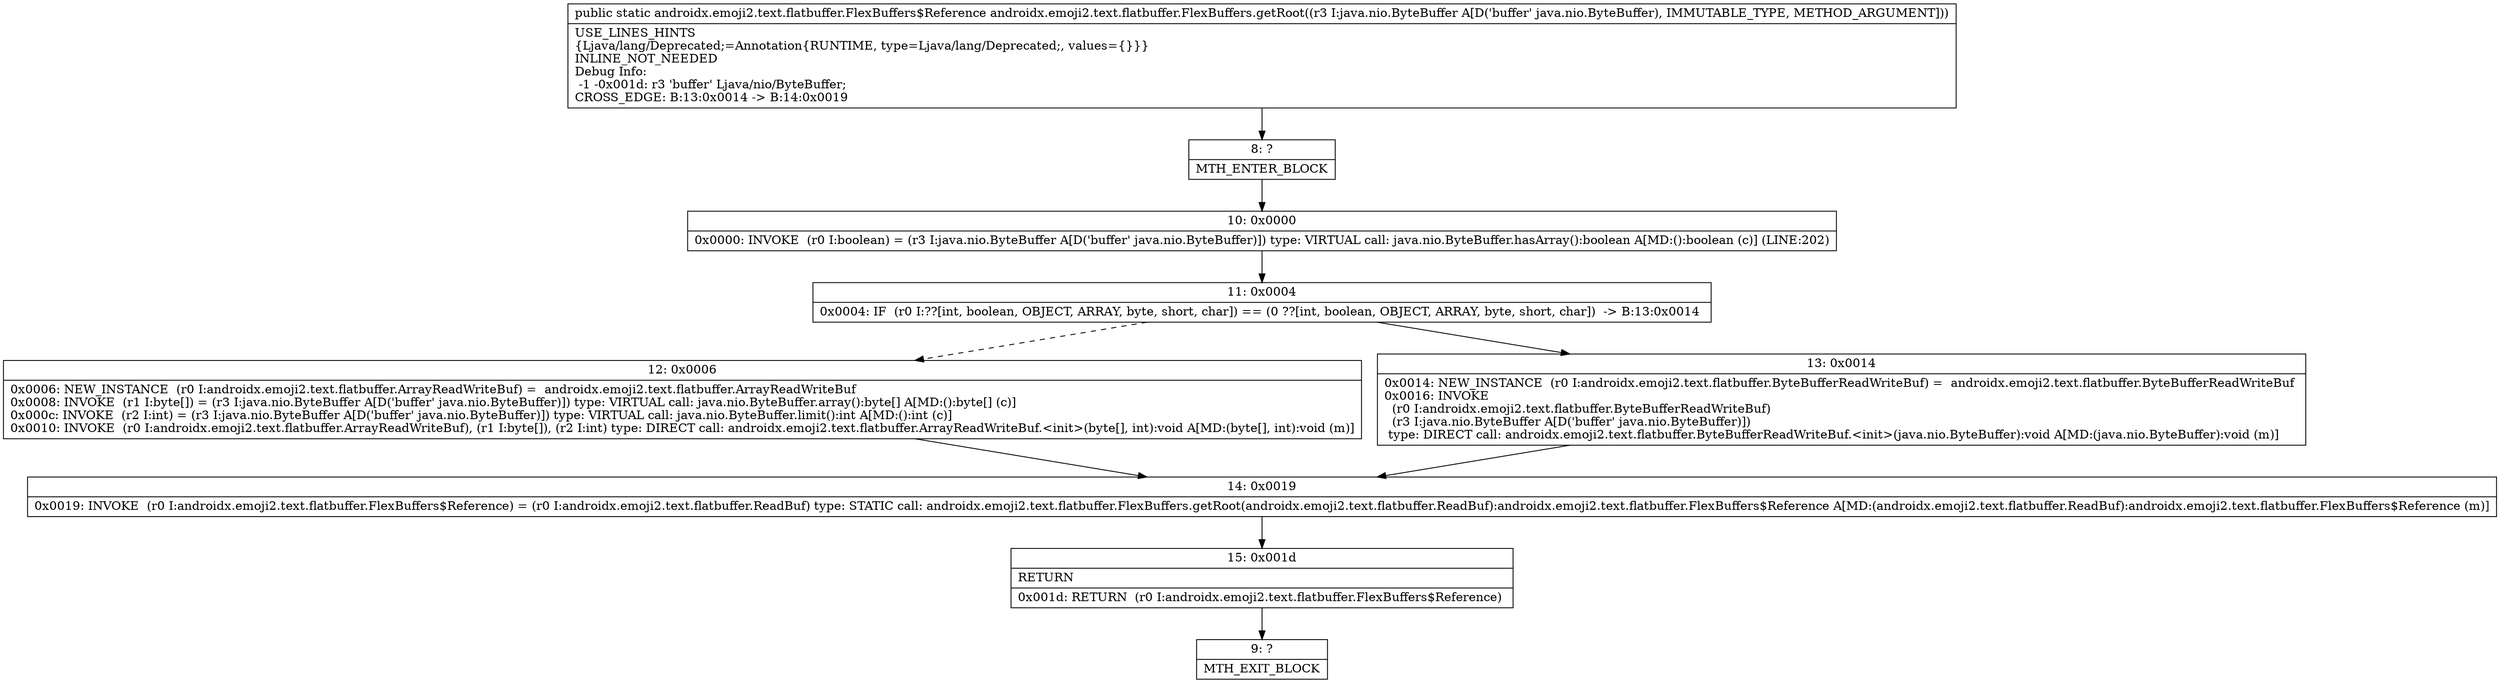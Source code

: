 digraph "CFG forandroidx.emoji2.text.flatbuffer.FlexBuffers.getRoot(Ljava\/nio\/ByteBuffer;)Landroidx\/emoji2\/text\/flatbuffer\/FlexBuffers$Reference;" {
Node_8 [shape=record,label="{8\:\ ?|MTH_ENTER_BLOCK\l}"];
Node_10 [shape=record,label="{10\:\ 0x0000|0x0000: INVOKE  (r0 I:boolean) = (r3 I:java.nio.ByteBuffer A[D('buffer' java.nio.ByteBuffer)]) type: VIRTUAL call: java.nio.ByteBuffer.hasArray():boolean A[MD:():boolean (c)] (LINE:202)\l}"];
Node_11 [shape=record,label="{11\:\ 0x0004|0x0004: IF  (r0 I:??[int, boolean, OBJECT, ARRAY, byte, short, char]) == (0 ??[int, boolean, OBJECT, ARRAY, byte, short, char])  \-\> B:13:0x0014 \l}"];
Node_12 [shape=record,label="{12\:\ 0x0006|0x0006: NEW_INSTANCE  (r0 I:androidx.emoji2.text.flatbuffer.ArrayReadWriteBuf) =  androidx.emoji2.text.flatbuffer.ArrayReadWriteBuf \l0x0008: INVOKE  (r1 I:byte[]) = (r3 I:java.nio.ByteBuffer A[D('buffer' java.nio.ByteBuffer)]) type: VIRTUAL call: java.nio.ByteBuffer.array():byte[] A[MD:():byte[] (c)]\l0x000c: INVOKE  (r2 I:int) = (r3 I:java.nio.ByteBuffer A[D('buffer' java.nio.ByteBuffer)]) type: VIRTUAL call: java.nio.ByteBuffer.limit():int A[MD:():int (c)]\l0x0010: INVOKE  (r0 I:androidx.emoji2.text.flatbuffer.ArrayReadWriteBuf), (r1 I:byte[]), (r2 I:int) type: DIRECT call: androidx.emoji2.text.flatbuffer.ArrayReadWriteBuf.\<init\>(byte[], int):void A[MD:(byte[], int):void (m)]\l}"];
Node_14 [shape=record,label="{14\:\ 0x0019|0x0019: INVOKE  (r0 I:androidx.emoji2.text.flatbuffer.FlexBuffers$Reference) = (r0 I:androidx.emoji2.text.flatbuffer.ReadBuf) type: STATIC call: androidx.emoji2.text.flatbuffer.FlexBuffers.getRoot(androidx.emoji2.text.flatbuffer.ReadBuf):androidx.emoji2.text.flatbuffer.FlexBuffers$Reference A[MD:(androidx.emoji2.text.flatbuffer.ReadBuf):androidx.emoji2.text.flatbuffer.FlexBuffers$Reference (m)]\l}"];
Node_15 [shape=record,label="{15\:\ 0x001d|RETURN\l|0x001d: RETURN  (r0 I:androidx.emoji2.text.flatbuffer.FlexBuffers$Reference) \l}"];
Node_9 [shape=record,label="{9\:\ ?|MTH_EXIT_BLOCK\l}"];
Node_13 [shape=record,label="{13\:\ 0x0014|0x0014: NEW_INSTANCE  (r0 I:androidx.emoji2.text.flatbuffer.ByteBufferReadWriteBuf) =  androidx.emoji2.text.flatbuffer.ByteBufferReadWriteBuf \l0x0016: INVOKE  \l  (r0 I:androidx.emoji2.text.flatbuffer.ByteBufferReadWriteBuf)\l  (r3 I:java.nio.ByteBuffer A[D('buffer' java.nio.ByteBuffer)])\l type: DIRECT call: androidx.emoji2.text.flatbuffer.ByteBufferReadWriteBuf.\<init\>(java.nio.ByteBuffer):void A[MD:(java.nio.ByteBuffer):void (m)]\l}"];
MethodNode[shape=record,label="{public static androidx.emoji2.text.flatbuffer.FlexBuffers$Reference androidx.emoji2.text.flatbuffer.FlexBuffers.getRoot((r3 I:java.nio.ByteBuffer A[D('buffer' java.nio.ByteBuffer), IMMUTABLE_TYPE, METHOD_ARGUMENT]))  | USE_LINES_HINTS\l\{Ljava\/lang\/Deprecated;=Annotation\{RUNTIME, type=Ljava\/lang\/Deprecated;, values=\{\}\}\}\lINLINE_NOT_NEEDED\lDebug Info:\l  \-1 \-0x001d: r3 'buffer' Ljava\/nio\/ByteBuffer;\lCROSS_EDGE: B:13:0x0014 \-\> B:14:0x0019\l}"];
MethodNode -> Node_8;Node_8 -> Node_10;
Node_10 -> Node_11;
Node_11 -> Node_12[style=dashed];
Node_11 -> Node_13;
Node_12 -> Node_14;
Node_14 -> Node_15;
Node_15 -> Node_9;
Node_13 -> Node_14;
}


